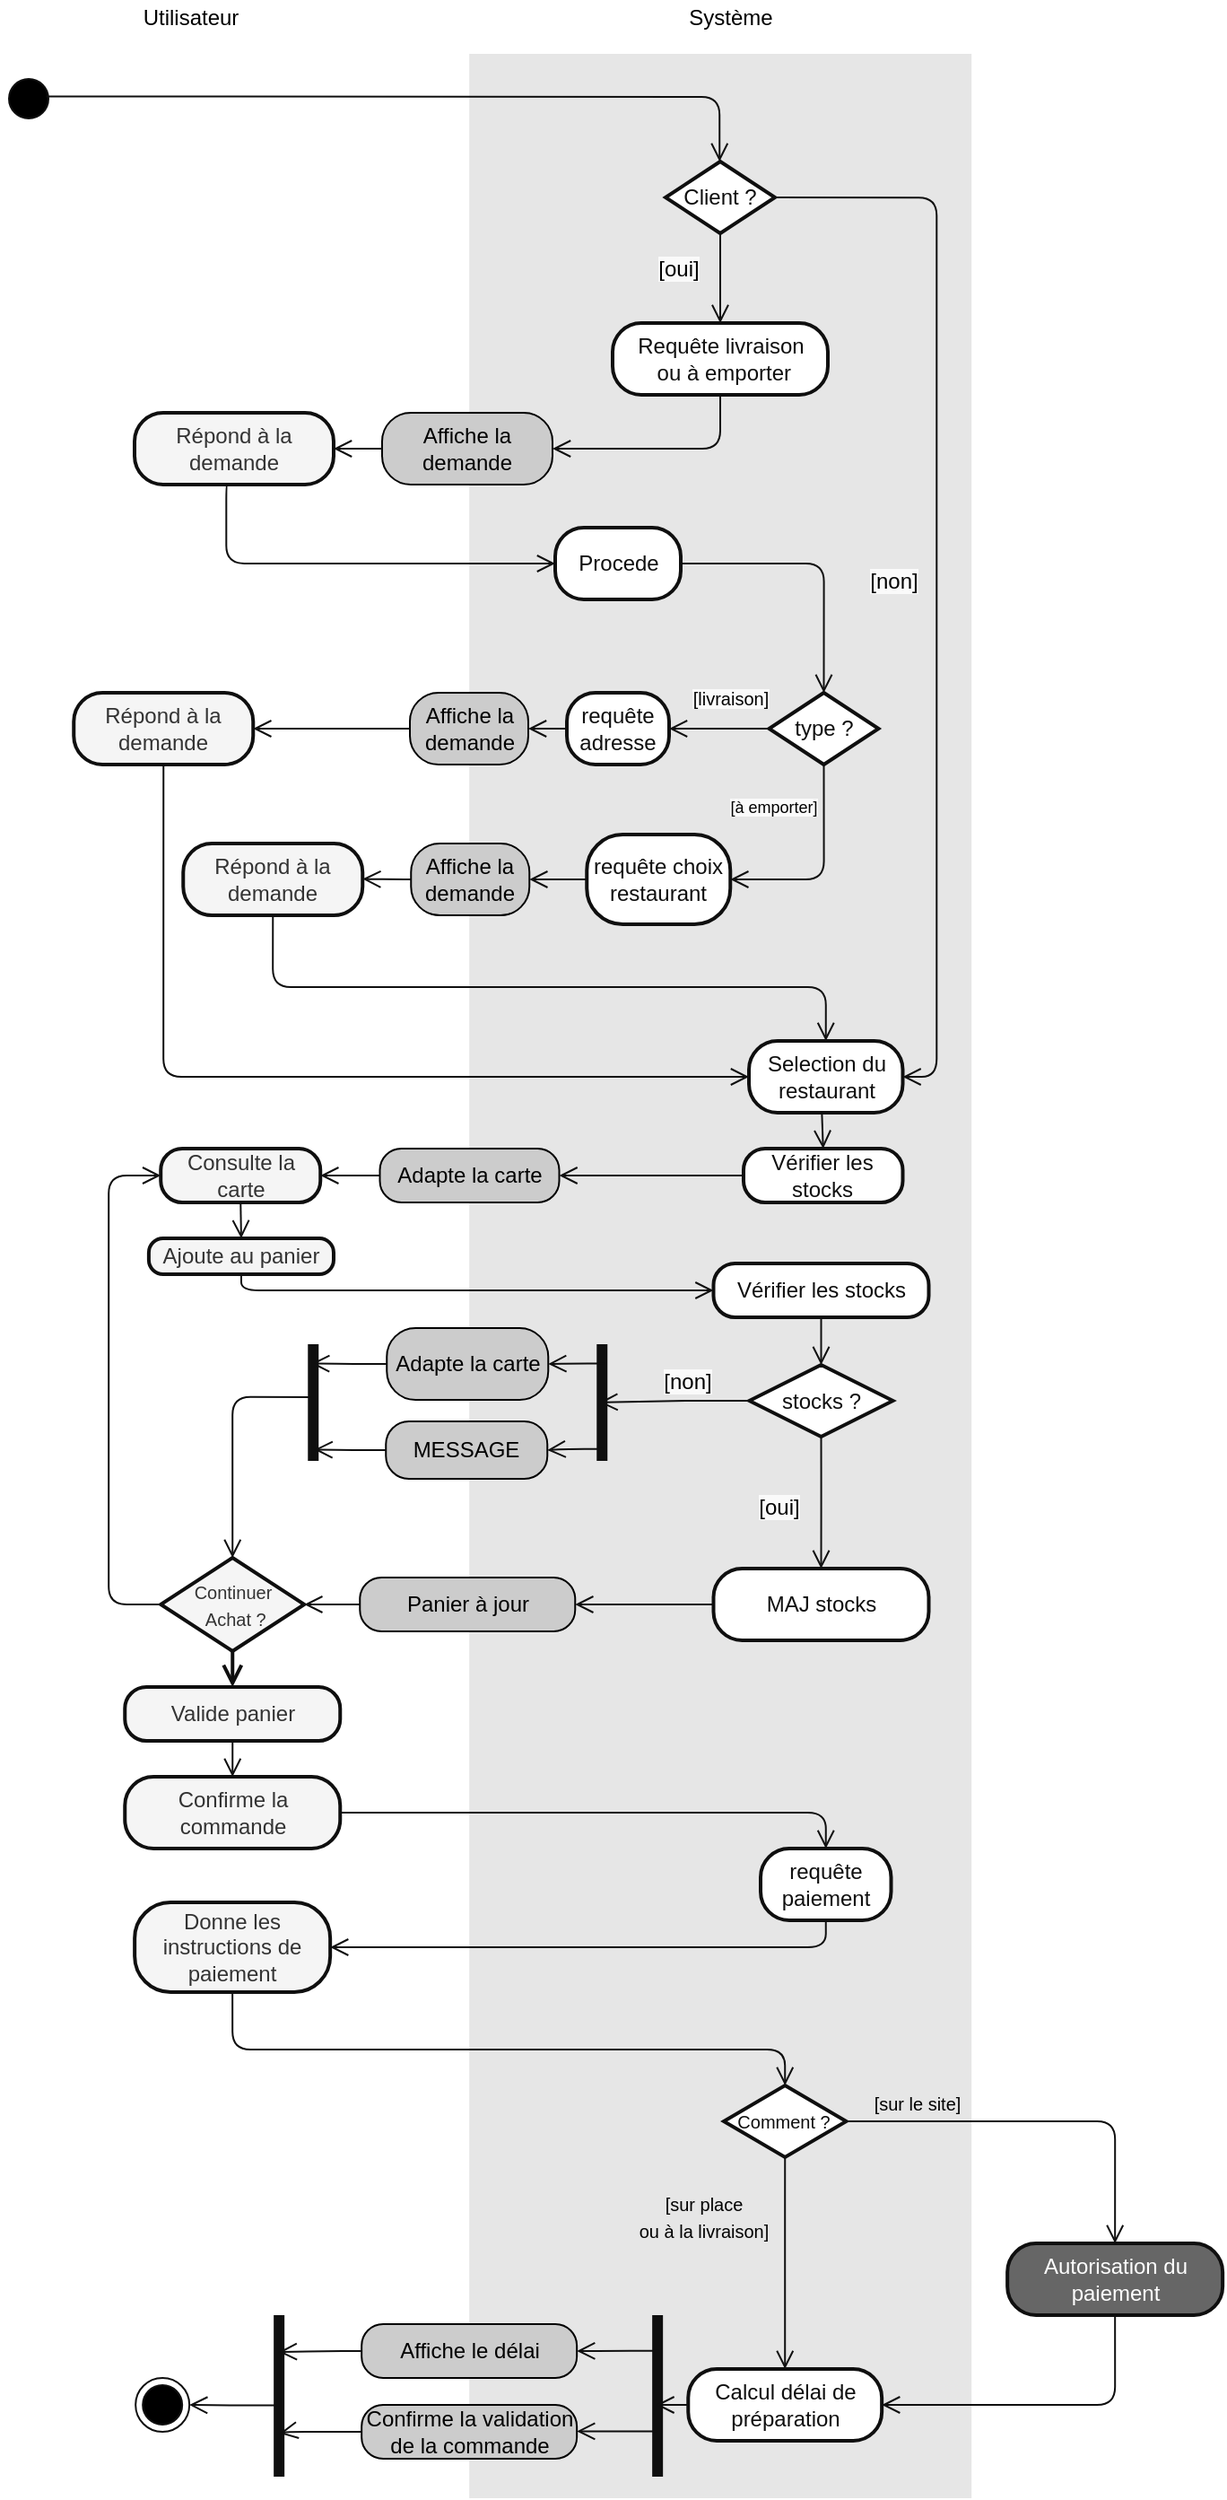 <mxfile version="14.6.1" type="device"><diagram id="sWc8aIjvKpSnIfRlOOV6" name="Page-1"><mxGraphModel dx="484" dy="368" grid="1" gridSize="10" guides="1" tooltips="1" connect="1" arrows="1" fold="1" page="1" pageScale="1" pageWidth="1169" pageHeight="1654" math="0" shadow="0"><root><mxCell id="0"/><mxCell id="1" parent="0"/><mxCell id="3JZyaed5m7iZnYctvWBt-77" value="" style="rounded=0;whiteSpace=wrap;html=1;strokeColor=none;fillColor=#E6E6E6;" vertex="1" parent="1"><mxGeometry x="540.58" y="110" width="280" height="1362" as="geometry"/></mxCell><mxCell id="3JZyaed5m7iZnYctvWBt-78" value="" style="ellipse;html=1;shape=startState;fillColor=#000000;shadow=0;sketch=0;strokeColor=#0F0F0F;" vertex="1" parent="1"><mxGeometry x="280" y="120" width="30" height="30" as="geometry"/></mxCell><mxCell id="3JZyaed5m7iZnYctvWBt-79" value="" style="edgeStyle=orthogonalEdgeStyle;html=1;verticalAlign=bottom;endArrow=open;endSize=8;strokeColor=#0F0F0F;exitX=0.826;exitY=0.457;exitDx=0;exitDy=0;exitPerimeter=0;" edge="1" parent="1" source="3JZyaed5m7iZnYctvWBt-78"><mxGeometry relative="1" as="geometry"><mxPoint x="680.13" y="170" as="targetPoint"/><mxPoint x="418.0" y="316" as="sourcePoint"/><Array as="points"><mxPoint x="315" y="134"/><mxPoint x="680.0" y="134"/></Array></mxGeometry></mxCell><mxCell id="3JZyaed5m7iZnYctvWBt-80" value="Ajoute au panier" style="rounded=1;whiteSpace=wrap;html=1;arcSize=40;fillColor=#f5f5f5;shadow=0;sketch=0;fontColor=#333333;strokeWidth=2;strokeColor=#0F0F0F;" vertex="1" parent="1"><mxGeometry x="361.95" y="770" width="103.05" height="20" as="geometry"/></mxCell><mxCell id="3JZyaed5m7iZnYctvWBt-81" value="Vérifier les stocks" style="rounded=1;whiteSpace=wrap;html=1;arcSize=40;shadow=0;sketch=0;fillColor=#FFFFFF;fontColor=#0F0F0F;strokeColor=#0F0F0F;strokeWidth=2;" vertex="1" parent="1"><mxGeometry x="693.49" y="720" width="88.76" height="30" as="geometry"/></mxCell><mxCell id="3JZyaed5m7iZnYctvWBt-82" value="" style="edgeStyle=orthogonalEdgeStyle;html=1;verticalAlign=bottom;endArrow=open;endSize=8;strokeColor=#0F0F0F;exitX=0;exitY=0.5;exitDx=0;exitDy=0;entryX=1;entryY=0.5;entryDx=0;entryDy=0;" edge="1" parent="1" source="3JZyaed5m7iZnYctvWBt-91" target="3JZyaed5m7iZnYctvWBt-83"><mxGeometry relative="1" as="geometry"><mxPoint x="599.63" y="980" as="targetPoint"/><mxPoint x="828.63" y="1007.29" as="sourcePoint"/><Array as="points"/></mxGeometry></mxCell><mxCell id="3JZyaed5m7iZnYctvWBt-83" value="Panier à jour" style="rounded=1;whiteSpace=wrap;html=1;arcSize=40;shadow=0;sketch=0;fillColor=#CCCCCC;" vertex="1" parent="1"><mxGeometry x="479.63" y="959" width="120" height="30" as="geometry"/></mxCell><mxCell id="3JZyaed5m7iZnYctvWBt-84" value="" style="edgeStyle=orthogonalEdgeStyle;html=1;verticalAlign=bottom;endArrow=open;endSize=8;strokeColor=#0F0F0F;entryX=1;entryY=0.5;entryDx=0;entryDy=0;exitX=0;exitY=0.5;exitDx=0;exitDy=0;" edge="1" parent="1" source="3JZyaed5m7iZnYctvWBt-83" target="3JZyaed5m7iZnYctvWBt-86"><mxGeometry relative="1" as="geometry"><mxPoint x="428.63" y="1058" as="targetPoint"/><mxPoint x="498.63" y="1058" as="sourcePoint"/></mxGeometry></mxCell><mxCell id="3JZyaed5m7iZnYctvWBt-85" value="Consulte la carte" style="rounded=1;whiteSpace=wrap;html=1;arcSize=40;fillColor=#f5f5f5;shadow=0;sketch=0;fontColor=#333333;strokeWidth=2;strokeColor=#0F0F0F;" vertex="1" parent="1"><mxGeometry x="368.62" y="720" width="89" height="30" as="geometry"/></mxCell><mxCell id="3JZyaed5m7iZnYctvWBt-86" value="&lt;font style=&quot;font-size: 10px&quot;&gt;Continuer&lt;br&gt;&amp;nbsp;Achat ?&lt;/font&gt;" style="rhombus;whiteSpace=wrap;html=1;fillColor=#f5f5f5;shadow=0;sketch=0;fontColor=#333333;strokeWidth=2;strokeColor=#0F0F0F;" vertex="1" parent="1"><mxGeometry x="368.63" y="948" width="80" height="52" as="geometry"/></mxCell><mxCell id="3JZyaed5m7iZnYctvWBt-87" value="" style="edgeStyle=orthogonalEdgeStyle;html=1;verticalAlign=bottom;endArrow=open;endSize=8;strokeColor=#0F0F0F;exitX=0.5;exitY=1;exitDx=0;exitDy=0;entryX=0.5;entryY=0;entryDx=0;entryDy=0;" edge="1" parent="1" source="3JZyaed5m7iZnYctvWBt-85" target="3JZyaed5m7iZnYctvWBt-80"><mxGeometry relative="1" as="geometry"><mxPoint x="414.58" y="760" as="targetPoint"/><mxPoint x="408.63" y="870" as="sourcePoint"/><Array as="points"><mxPoint x="413.58" y="750"/><mxPoint x="413.58" y="790"/></Array></mxGeometry></mxCell><mxCell id="3JZyaed5m7iZnYctvWBt-88" value="Adapte la carte" style="rounded=1;whiteSpace=wrap;html=1;arcSize=40;shadow=0;sketch=0;fillColor=#CCCCCC;" vertex="1" parent="1"><mxGeometry x="490.75" y="720" width="100" height="30" as="geometry"/></mxCell><mxCell id="3JZyaed5m7iZnYctvWBt-89" value="" style="edgeStyle=orthogonalEdgeStyle;html=1;verticalAlign=bottom;endArrow=open;endSize=8;strokeColor=#0F0F0F;exitX=0;exitY=0.5;exitDx=0;exitDy=0;entryX=1;entryY=0.5;entryDx=0;entryDy=0;" edge="1" parent="1" source="3JZyaed5m7iZnYctvWBt-81" target="3JZyaed5m7iZnYctvWBt-88"><mxGeometry relative="1" as="geometry"><mxPoint x="678.63" y="859.29" as="targetPoint"/><mxPoint x="838.63" y="859.29" as="sourcePoint"/><Array as="points"><mxPoint x="690.58" y="735"/><mxPoint x="690.58" y="735"/></Array></mxGeometry></mxCell><mxCell id="3JZyaed5m7iZnYctvWBt-90" value="" style="edgeStyle=orthogonalEdgeStyle;html=1;verticalAlign=bottom;endArrow=open;endSize=8;strokeColor=#0F0F0F;exitX=0;exitY=0.5;exitDx=0;exitDy=0;entryX=1;entryY=0.5;entryDx=0;entryDy=0;" edge="1" parent="1" source="3JZyaed5m7iZnYctvWBt-88" target="3JZyaed5m7iZnYctvWBt-85"><mxGeometry relative="1" as="geometry"><mxPoint x="748.63" y="904.65" as="targetPoint"/><mxPoint x="489.63" y="820" as="sourcePoint"/><Array as="points"><mxPoint x="489.58" y="735"/><mxPoint x="489.58" y="735"/></Array></mxGeometry></mxCell><mxCell id="3JZyaed5m7iZnYctvWBt-91" value="MAJ stocks" style="rounded=1;whiteSpace=wrap;html=1;arcSize=40;shadow=0;sketch=0;fillColor=#FFFFFF;fontColor=#0F0F0F;strokeColor=#0F0F0F;strokeWidth=2;" vertex="1" parent="1"><mxGeometry x="676.75" y="954" width="120" height="40" as="geometry"/></mxCell><mxCell id="3JZyaed5m7iZnYctvWBt-92" value="" style="edgeStyle=orthogonalEdgeStyle;html=1;verticalAlign=bottom;endArrow=open;endSize=8;exitX=0;exitY=0.5;exitDx=0;exitDy=0;strokeColor=#0F0F0F;entryX=0;entryY=0.5;entryDx=0;entryDy=0;" edge="1" parent="1" source="3JZyaed5m7iZnYctvWBt-86" target="3JZyaed5m7iZnYctvWBt-85"><mxGeometry relative="1" as="geometry"><mxPoint x="348.63" y="980" as="targetPoint"/><mxPoint x="368.63" y="1169.5" as="sourcePoint"/><Array as="points"><mxPoint x="339.58" y="974"/><mxPoint x="339.58" y="735"/></Array></mxGeometry></mxCell><mxCell id="3JZyaed5m7iZnYctvWBt-93" value="Valide panier" style="rounded=1;whiteSpace=wrap;html=1;arcSize=40;fillColor=#f5f5f5;shadow=0;sketch=0;fontColor=#333333;strokeWidth=2;strokeColor=#0F0F0F;" vertex="1" parent="1"><mxGeometry x="348.63" y="1020" width="120" height="30" as="geometry"/></mxCell><mxCell id="3JZyaed5m7iZnYctvWBt-94" value="" style="edgeStyle=orthogonalEdgeStyle;html=1;verticalAlign=bottom;endArrow=open;endSize=8;exitX=0.5;exitY=1;exitDx=0;exitDy=0;entryX=0.5;entryY=0;entryDx=0;entryDy=0;strokeWidth=2;strokeColor=#0F0F0F;" edge="1" parent="1" source="3JZyaed5m7iZnYctvWBt-86" target="3JZyaed5m7iZnYctvWBt-93"><mxGeometry relative="1" as="geometry"><mxPoint x="408.63" y="1170" as="targetPoint"/><mxPoint x="408.29" y="1190" as="sourcePoint"/><Array as="points"/></mxGeometry></mxCell><mxCell id="3JZyaed5m7iZnYctvWBt-95" value="Vérifier les stocks" style="rounded=1;whiteSpace=wrap;html=1;arcSize=40;shadow=0;sketch=0;fillColor=#FFFFFF;fontColor=#0F0F0F;strokeColor=#0F0F0F;strokeWidth=2;" vertex="1" parent="1"><mxGeometry x="676.75" y="784" width="120" height="30" as="geometry"/></mxCell><mxCell id="3JZyaed5m7iZnYctvWBt-96" value="" style="edgeStyle=orthogonalEdgeStyle;html=1;verticalAlign=bottom;endArrow=open;endSize=8;strokeColor=#0F0F0F;exitX=0.5;exitY=1;exitDx=0;exitDy=0;entryX=0;entryY=0.5;entryDx=0;entryDy=0;" edge="1" parent="1" source="3JZyaed5m7iZnYctvWBt-80" target="3JZyaed5m7iZnYctvWBt-95"><mxGeometry relative="1" as="geometry"><mxPoint x="798.63" y="979" as="targetPoint"/><mxPoint x="408.63" y="930" as="sourcePoint"/><Array as="points"><mxPoint x="413.58" y="799"/></Array></mxGeometry></mxCell><mxCell id="3JZyaed5m7iZnYctvWBt-97" value="stocks ?" style="rhombus;whiteSpace=wrap;html=1;shadow=0;sketch=0;fillColor=#FFFFFF;fontColor=#0F0F0F;strokeColor=#0F0F0F;strokeWidth=2;" vertex="1" parent="1"><mxGeometry x="696.75" y="840.5" width="80" height="40" as="geometry"/></mxCell><mxCell id="3JZyaed5m7iZnYctvWBt-98" value="" style="edgeStyle=orthogonalEdgeStyle;html=1;verticalAlign=bottom;endArrow=open;endSize=8;strokeColor=#0F0F0F;exitX=0.5;exitY=1;exitDx=0;exitDy=0;entryX=0.5;entryY=0;entryDx=0;entryDy=0;" edge="1" parent="1" source="3JZyaed5m7iZnYctvWBt-97" target="3JZyaed5m7iZnYctvWBt-91"><mxGeometry relative="1" as="geometry"><mxPoint x="825.75" y="910.5" as="targetPoint"/><mxPoint x="915.75" y="910.5" as="sourcePoint"/><Array as="points"><mxPoint x="736.75" y="910"/><mxPoint x="736.75" y="947"/></Array></mxGeometry></mxCell><mxCell id="3JZyaed5m7iZnYctvWBt-99" value="" style="edgeStyle=orthogonalEdgeStyle;html=1;verticalAlign=bottom;endArrow=open;endSize=8;strokeColor=#0F0F0F;exitX=0.5;exitY=1;exitDx=0;exitDy=0;entryX=0.5;entryY=0;entryDx=0;entryDy=0;" edge="1" parent="1" source="3JZyaed5m7iZnYctvWBt-95" target="3JZyaed5m7iZnYctvWBt-97"><mxGeometry relative="1" as="geometry"><mxPoint x="858.63" y="1030" as="targetPoint"/><mxPoint x="858.46" y="1000" as="sourcePoint"/><Array as="points"/></mxGeometry></mxCell><mxCell id="3JZyaed5m7iZnYctvWBt-100" value="" style="edgeStyle=orthogonalEdgeStyle;html=1;verticalAlign=bottom;endArrow=open;endSize=8;strokeColor=#0F0F0F;exitX=0.453;exitY=0.407;exitDx=0;exitDy=0;exitPerimeter=0;" edge="1" parent="1" source="3JZyaed5m7iZnYctvWBt-107"><mxGeometry relative="1" as="geometry"><mxPoint x="408.63" y="948" as="targetPoint"/><mxPoint x="488.63" y="872" as="sourcePoint"/><Array as="points"><mxPoint x="408.63" y="858"/></Array></mxGeometry></mxCell><mxCell id="3JZyaed5m7iZnYctvWBt-101" value="Adapte la carte" style="rounded=1;whiteSpace=wrap;html=1;arcSize=40;shadow=0;sketch=0;fillColor=#CCCCCC;" vertex="1" parent="1"><mxGeometry x="494.63" y="820" width="90" height="40" as="geometry"/></mxCell><mxCell id="3JZyaed5m7iZnYctvWBt-102" value="" style="edgeStyle=orthogonalEdgeStyle;html=1;verticalAlign=bottom;endArrow=open;endSize=8;strokeColor=#0F0F0F;exitX=0;exitY=0.5;exitDx=0;exitDy=0;entryX=0.499;entryY=0.643;entryDx=0;entryDy=0;entryPerimeter=0;" edge="1" parent="1" source="3JZyaed5m7iZnYctvWBt-97" target="3JZyaed5m7iZnYctvWBt-103"><mxGeometry relative="1" as="geometry"><mxPoint x="778.63" y="941" as="targetPoint"/><mxPoint x="818.63" y="941.5" as="sourcePoint"/><Array as="points"/></mxGeometry></mxCell><mxCell id="3JZyaed5m7iZnYctvWBt-103" value="" style="shape=line;html=1;strokeWidth=6;shadow=0;sketch=0;direction=south;strokeColor=#0F0F0F;" vertex="1" parent="1"><mxGeometry x="609.63" y="829" width="10" height="65" as="geometry"/></mxCell><mxCell id="3JZyaed5m7iZnYctvWBt-104" value="" style="edgeStyle=orthogonalEdgeStyle;html=1;verticalAlign=bottom;endArrow=open;endSize=8;strokeColor=#0F0F0F;entryX=1;entryY=0.5;entryDx=0;entryDy=0;exitX=0.898;exitY=0.42;exitDx=0;exitDy=0;exitPerimeter=0;" edge="1" parent="1" source="3JZyaed5m7iZnYctvWBt-103" target="3JZyaed5m7iZnYctvWBt-105"><mxGeometry relative="1" as="geometry"><mxPoint x="728.63" y="967.76" as="targetPoint"/><mxPoint x="599.63" y="968" as="sourcePoint"/><Array as="points"><mxPoint x="594.63" y="887"/></Array></mxGeometry></mxCell><mxCell id="3JZyaed5m7iZnYctvWBt-105" value="MESSAGE" style="rounded=1;whiteSpace=wrap;html=1;arcSize=40;shadow=0;sketch=0;fillColor=#CCCCCC;" vertex="1" parent="1"><mxGeometry x="494.13" y="872" width="90" height="32" as="geometry"/></mxCell><mxCell id="3JZyaed5m7iZnYctvWBt-106" value="" style="edgeStyle=orthogonalEdgeStyle;html=1;verticalAlign=bottom;endArrow=open;endSize=8;strokeColor=#0F0F0F;exitX=0;exitY=0.5;exitDx=0;exitDy=0;entryX=0.165;entryY=0.607;entryDx=0;entryDy=0;entryPerimeter=0;" edge="1" parent="1" source="3JZyaed5m7iZnYctvWBt-101" target="3JZyaed5m7iZnYctvWBt-107"><mxGeometry relative="1" as="geometry"><mxPoint x="448.63" y="919.8" as="targetPoint"/><mxPoint x="489.63" y="919.8" as="sourcePoint"/><Array as="points"/></mxGeometry></mxCell><mxCell id="3JZyaed5m7iZnYctvWBt-107" value="" style="shape=line;html=1;strokeWidth=6;shadow=0;sketch=0;direction=south;strokeColor=#0F0F0F;" vertex="1" parent="1"><mxGeometry x="448.63" y="829" width="10" height="65" as="geometry"/></mxCell><mxCell id="3JZyaed5m7iZnYctvWBt-108" value="" style="edgeStyle=orthogonalEdgeStyle;html=1;verticalAlign=bottom;endArrow=open;endSize=8;strokeColor=#0F0F0F;exitX=0;exitY=0.5;exitDx=0;exitDy=0;entryX=0.903;entryY=0.436;entryDx=0;entryDy=0;entryPerimeter=0;" edge="1" parent="1" source="3JZyaed5m7iZnYctvWBt-105" target="3JZyaed5m7iZnYctvWBt-107"><mxGeometry relative="1" as="geometry"><mxPoint x="449.63" y="968" as="targetPoint"/><mxPoint x="489.63" y="968" as="sourcePoint"/><Array as="points"/></mxGeometry></mxCell><mxCell id="3JZyaed5m7iZnYctvWBt-109" value="" style="edgeStyle=orthogonalEdgeStyle;html=1;verticalAlign=bottom;endArrow=open;endSize=8;strokeColor=#0F0F0F;entryX=1;entryY=0.5;entryDx=0;entryDy=0;exitX=0.166;exitY=0.38;exitDx=0;exitDy=0;exitPerimeter=0;" edge="1" parent="1" source="3JZyaed5m7iZnYctvWBt-103" target="3JZyaed5m7iZnYctvWBt-101"><mxGeometry relative="1" as="geometry"><mxPoint x="609.63" y="919.76" as="targetPoint"/><mxPoint x="599.63" y="920" as="sourcePoint"/><Array as="points"/></mxGeometry></mxCell><mxCell id="3JZyaed5m7iZnYctvWBt-110" value="" style="edgeStyle=orthogonalEdgeStyle;html=1;verticalAlign=bottom;endArrow=open;endSize=8;exitX=0.5;exitY=1;exitDx=0;exitDy=0;strokeColor=#0F0F0F;entryX=0.5;entryY=0;entryDx=0;entryDy=0;" edge="1" parent="1" source="3JZyaed5m7iZnYctvWBt-93" target="3JZyaed5m7iZnYctvWBt-111"><mxGeometry relative="1" as="geometry"><mxPoint x="408.63" y="1380" as="targetPoint"/><mxPoint x="408.63" y="1300" as="sourcePoint"/></mxGeometry></mxCell><mxCell id="3JZyaed5m7iZnYctvWBt-111" value="Confirme la commande" style="rounded=1;whiteSpace=wrap;html=1;arcSize=40;fillColor=#f5f5f5;shadow=0;sketch=0;fontColor=#333333;strokeWidth=2;strokeColor=#0F0F0F;" vertex="1" parent="1"><mxGeometry x="348.63" y="1070" width="120" height="40" as="geometry"/></mxCell><mxCell id="3JZyaed5m7iZnYctvWBt-112" value="Requête livraison&lt;br&gt;&amp;nbsp;ou à emporter" style="rounded=1;whiteSpace=wrap;html=1;arcSize=40;shadow=0;sketch=0;fillColor=#FFFFFF;fontColor=#0F0F0F;strokeColor=#0F0F0F;strokeWidth=2;" vertex="1" parent="1"><mxGeometry x="620.5" y="260" width="120" height="40" as="geometry"/></mxCell><mxCell id="3JZyaed5m7iZnYctvWBt-113" value="" style="edgeStyle=orthogonalEdgeStyle;html=1;verticalAlign=bottom;endArrow=open;endSize=8;strokeColor=#0F0F0F;entryX=1;entryY=0.5;entryDx=0;entryDy=0;exitX=0.5;exitY=1;exitDx=0;exitDy=0;" edge="1" parent="1" source="3JZyaed5m7iZnYctvWBt-112" target="3JZyaed5m7iZnYctvWBt-114"><mxGeometry relative="1" as="geometry"><mxPoint x="624.5" y="586" as="targetPoint"/><mxPoint x="874.5" y="536" as="sourcePoint"/><Array as="points"><mxPoint x="680.13" y="330"/></Array></mxGeometry></mxCell><mxCell id="3JZyaed5m7iZnYctvWBt-114" value="Affiche la demande" style="rounded=1;whiteSpace=wrap;html=1;arcSize=40;shadow=0;sketch=0;fillColor=#CCCCCC;" vertex="1" parent="1"><mxGeometry x="492.0" y="310" width="95" height="40" as="geometry"/></mxCell><mxCell id="3JZyaed5m7iZnYctvWBt-115" value="Répond à la demande" style="rounded=1;whiteSpace=wrap;html=1;arcSize=40;fillColor=#f5f5f5;shadow=0;sketch=0;fontColor=#333333;strokeWidth=2;strokeColor=#0F0F0F;" vertex="1" parent="1"><mxGeometry x="354.0" y="310" width="111" height="40" as="geometry"/></mxCell><mxCell id="3JZyaed5m7iZnYctvWBt-116" value="" style="edgeStyle=orthogonalEdgeStyle;html=1;verticalAlign=bottom;endArrow=open;endSize=8;exitX=0;exitY=0.5;exitDx=0;exitDy=0;strokeColor=#0F0F0F;entryX=1;entryY=0.5;entryDx=0;entryDy=0;" edge="1" parent="1" source="3JZyaed5m7iZnYctvWBt-114" target="3JZyaed5m7iZnYctvWBt-115"><mxGeometry relative="1" as="geometry"><mxPoint x="1213" y="1166" as="targetPoint"/><mxPoint x="1163" y="996" as="sourcePoint"/></mxGeometry></mxCell><mxCell id="3JZyaed5m7iZnYctvWBt-117" value="Procede" style="rounded=1;whiteSpace=wrap;html=1;arcSize=40;shadow=0;sketch=0;fillColor=#FFFFFF;fontColor=#0F0F0F;strokeColor=#0F0F0F;strokeWidth=2;" vertex="1" parent="1"><mxGeometry x="588.5" y="374" width="70" height="40" as="geometry"/></mxCell><mxCell id="3JZyaed5m7iZnYctvWBt-118" value="type ?" style="rhombus;whiteSpace=wrap;html=1;shadow=0;sketch=0;fillColor=#FFFFFF;fontColor=#0F0F0F;strokeColor=#0F0F0F;strokeWidth=2;" vertex="1" parent="1"><mxGeometry x="707.75" y="466" width="61" height="40" as="geometry"/></mxCell><mxCell id="3JZyaed5m7iZnYctvWBt-119" value="" style="edgeStyle=orthogonalEdgeStyle;html=1;verticalAlign=bottom;endArrow=open;endSize=8;strokeColor=#0F0F0F;entryX=0;entryY=0.5;entryDx=0;entryDy=0;" edge="1" parent="1" target="3JZyaed5m7iZnYctvWBt-117"><mxGeometry relative="1" as="geometry"><mxPoint x="809.5" y="706" as="targetPoint"/><Array as="points"><mxPoint x="406.13" y="350"/><mxPoint x="405.13" y="350"/><mxPoint x="405.13" y="394"/></Array><mxPoint x="405.13" y="350" as="sourcePoint"/></mxGeometry></mxCell><mxCell id="3JZyaed5m7iZnYctvWBt-120" value="" style="edgeStyle=orthogonalEdgeStyle;html=1;verticalAlign=bottom;endArrow=open;endSize=8;strokeColor=#0F0F0F;exitX=0;exitY=0.5;exitDx=0;exitDy=0;entryX=1;entryY=0.5;entryDx=0;entryDy=0;" edge="1" parent="1" source="3JZyaed5m7iZnYctvWBt-118" target="3JZyaed5m7iZnYctvWBt-126"><mxGeometry relative="1" as="geometry"><mxPoint x="579.5" y="926" as="targetPoint"/><Array as="points"/><mxPoint x="1029.5" y="926" as="sourcePoint"/></mxGeometry></mxCell><mxCell id="3JZyaed5m7iZnYctvWBt-121" value="Affiche la demande" style="rounded=1;whiteSpace=wrap;html=1;arcSize=40;shadow=0;sketch=0;fillColor=#CCCCCC;" vertex="1" parent="1"><mxGeometry x="507.5" y="466" width="66" height="40" as="geometry"/></mxCell><mxCell id="3JZyaed5m7iZnYctvWBt-122" value="" style="edgeStyle=orthogonalEdgeStyle;html=1;verticalAlign=bottom;endArrow=open;endSize=8;exitX=0;exitY=0.5;exitDx=0;exitDy=0;strokeColor=#0F0F0F;entryX=1;entryY=0.5;entryDx=0;entryDy=0;" edge="1" parent="1" source="3JZyaed5m7iZnYctvWBt-121" target="3JZyaed5m7iZnYctvWBt-123"><mxGeometry relative="1" as="geometry"><mxPoint x="464.5" y="871.58" as="targetPoint"/><mxPoint x="539.5" y="871.58" as="sourcePoint"/></mxGeometry></mxCell><mxCell id="3JZyaed5m7iZnYctvWBt-123" value="Répond à la demande" style="rounded=1;whiteSpace=wrap;html=1;arcSize=40;fillColor=#f5f5f5;shadow=0;sketch=0;fontColor=#333333;strokeWidth=2;strokeColor=#0F0F0F;" vertex="1" parent="1"><mxGeometry x="320.13" y="466" width="100" height="40" as="geometry"/></mxCell><mxCell id="3JZyaed5m7iZnYctvWBt-124" value="Donne les instructions de paiement" style="rounded=1;whiteSpace=wrap;html=1;arcSize=40;fillColor=#f5f5f5;shadow=0;sketch=0;fontColor=#333333;strokeWidth=2;strokeColor=#0F0F0F;" vertex="1" parent="1"><mxGeometry x="354.08" y="1140" width="109" height="50" as="geometry"/></mxCell><mxCell id="3JZyaed5m7iZnYctvWBt-125" value="" style="edgeStyle=orthogonalEdgeStyle;html=1;verticalAlign=bottom;endArrow=open;endSize=8;exitX=1;exitY=0.5;exitDx=0;exitDy=0;strokeColor=#0F0F0F;entryX=0.5;entryY=0;entryDx=0;entryDy=0;" edge="1" parent="1" source="3JZyaed5m7iZnYctvWBt-117" target="3JZyaed5m7iZnYctvWBt-118"><mxGeometry relative="1" as="geometry"><mxPoint x="738.25" y="446" as="targetPoint"/><mxPoint x="869.5" y="666" as="sourcePoint"/><Array as="points"/></mxGeometry></mxCell><mxCell id="3JZyaed5m7iZnYctvWBt-126" value="requête adresse" style="rounded=1;whiteSpace=wrap;html=1;arcSize=40;shadow=0;sketch=0;fillColor=#FFFFFF;fontColor=#0F0F0F;strokeColor=#0F0F0F;strokeWidth=2;" vertex="1" parent="1"><mxGeometry x="595.0" y="466" width="57" height="40" as="geometry"/></mxCell><mxCell id="3JZyaed5m7iZnYctvWBt-127" value="requête paiement" style="rounded=1;whiteSpace=wrap;html=1;arcSize=40;shadow=0;sketch=0;fillColor=#FFFFFF;fontColor=#0F0F0F;strokeColor=#0F0F0F;strokeWidth=2;" vertex="1" parent="1"><mxGeometry x="703.0" y="1110" width="72.75" height="40" as="geometry"/></mxCell><mxCell id="3JZyaed5m7iZnYctvWBt-128" value="" style="edgeStyle=orthogonalEdgeStyle;html=1;verticalAlign=bottom;endArrow=open;endSize=8;strokeColor=#0F0F0F;exitX=0.5;exitY=1;exitDx=0;exitDy=0;entryX=1;entryY=0.5;entryDx=0;entryDy=0;" edge="1" parent="1" source="3JZyaed5m7iZnYctvWBt-118" target="3JZyaed5m7iZnYctvWBt-159"><mxGeometry relative="1" as="geometry"><mxPoint x="738" y="536" as="targetPoint"/><Array as="points"/><mxPoint x="731.5" y="583" as="sourcePoint"/></mxGeometry></mxCell><mxCell id="3JZyaed5m7iZnYctvWBt-129" value="" style="edgeStyle=orthogonalEdgeStyle;html=1;verticalAlign=bottom;endArrow=open;endSize=8;strokeColor=#0F0F0F;entryX=1;entryY=0.5;entryDx=0;entryDy=0;exitX=0;exitY=0.5;exitDx=0;exitDy=0;" edge="1" parent="1" source="3JZyaed5m7iZnYctvWBt-126" target="3JZyaed5m7iZnYctvWBt-121"><mxGeometry relative="1" as="geometry"><mxPoint x="669.5" y="832" as="targetPoint"/><mxPoint x="669.5" y="846" as="sourcePoint"/><Array as="points"/></mxGeometry></mxCell><mxCell id="3JZyaed5m7iZnYctvWBt-130" value="" style="edgeStyle=orthogonalEdgeStyle;html=1;verticalAlign=bottom;endArrow=open;endSize=8;exitX=0.5;exitY=1;exitDx=0;exitDy=0;strokeColor=#0F0F0F;entryX=1;entryY=0.5;entryDx=0;entryDy=0;" edge="1" parent="1" source="3JZyaed5m7iZnYctvWBt-127" target="3JZyaed5m7iZnYctvWBt-124"><mxGeometry relative="1" as="geometry"><mxPoint x="989.16" y="1675.0" as="targetPoint"/><mxPoint x="989.16" y="1615" as="sourcePoint"/><Array as="points"><mxPoint x="739.58" y="1165"/></Array></mxGeometry></mxCell><mxCell id="3JZyaed5m7iZnYctvWBt-131" value="&lt;span style=&quot;background-color: rgb(250 , 250 , 250)&quot;&gt;[livraison]&lt;/span&gt;" style="text;html=1;align=center;verticalAlign=middle;resizable=0;points=[];autosize=1;fontSize=10;" vertex="1" parent="1"><mxGeometry x="655.5" y="459" width="60" height="20" as="geometry"/></mxCell><mxCell id="3JZyaed5m7iZnYctvWBt-132" value="" style="edgeStyle=orthogonalEdgeStyle;html=1;verticalAlign=bottom;endArrow=open;endSize=8;strokeColor=#0F0F0F;exitX=0.5;exitY=1;exitDx=0;exitDy=0;entryX=0;entryY=0.5;entryDx=0;entryDy=0;" edge="1" parent="1" source="3JZyaed5m7iZnYctvWBt-123" target="3JZyaed5m7iZnYctvWBt-154"><mxGeometry relative="1" as="geometry"><mxPoint x="700.5" y="581" as="targetPoint"/><Array as="points"><mxPoint x="370.13" y="680"/></Array><mxPoint x="406.5" y="586" as="sourcePoint"/></mxGeometry></mxCell><mxCell id="3JZyaed5m7iZnYctvWBt-133" value="" style="edgeStyle=orthogonalEdgeStyle;html=1;verticalAlign=bottom;endArrow=open;endSize=8;exitX=0.5;exitY=1;exitDx=0;exitDy=0;strokeColor=#0F0F0F;entryX=0.5;entryY=0;entryDx=0;entryDy=0;" edge="1" parent="1" source="3JZyaed5m7iZnYctvWBt-124" target="3JZyaed5m7iZnYctvWBt-135"><mxGeometry relative="1" as="geometry"><mxPoint x="565.58" y="1222" as="targetPoint"/><Array as="points"><mxPoint x="408.58" y="1222"/><mxPoint x="716.58" y="1222"/></Array><mxPoint x="420.58" y="1211" as="sourcePoint"/></mxGeometry></mxCell><mxCell id="3JZyaed5m7iZnYctvWBt-134" value="&lt;span style=&quot;background-color: rgb(250 , 250 , 250)&quot;&gt;[à emporter]&lt;/span&gt;" style="text;html=1;align=center;verticalAlign=middle;resizable=0;points=[];autosize=1;fontSize=9;" vertex="1" parent="1"><mxGeometry x="679.63" y="520" width="60" height="20" as="geometry"/></mxCell><mxCell id="3JZyaed5m7iZnYctvWBt-135" value="&lt;font style=&quot;font-size: 10px&quot;&gt;Comment ?&lt;/font&gt;" style="rhombus;whiteSpace=wrap;html=1;shadow=0;sketch=0;fillColor=#FFFFFF;fontColor=#0F0F0F;strokeColor=#0F0F0F;strokeWidth=2;" vertex="1" parent="1"><mxGeometry x="682.49" y="1242" width="68.25" height="40" as="geometry"/></mxCell><mxCell id="3JZyaed5m7iZnYctvWBt-136" value="Autorisation du paiement" style="rounded=1;whiteSpace=wrap;html=1;arcSize=40;shadow=0;sketch=0;fontColor=#ffffff;strokeColor=#0F0F0F;strokeWidth=2;fillColor=#666666;" vertex="1" parent="1"><mxGeometry x="840.58" y="1330" width="120" height="40" as="geometry"/></mxCell><mxCell id="3JZyaed5m7iZnYctvWBt-137" value="" style="edgeStyle=orthogonalEdgeStyle;html=1;verticalAlign=bottom;endArrow=open;endSize=8;strokeColor=#0F0F0F;exitX=1;exitY=0.5;exitDx=0;exitDy=0;entryX=0.5;entryY=0;entryDx=0;entryDy=0;" edge="1" parent="1" source="3JZyaed5m7iZnYctvWBt-135" target="3JZyaed5m7iZnYctvWBt-136"><mxGeometry relative="1" as="geometry"><mxPoint x="979.55" y="1534" as="targetPoint"/><Array as="points"><mxPoint x="900.58" y="1262"/></Array><mxPoint x="1019.55" y="1424" as="sourcePoint"/></mxGeometry></mxCell><mxCell id="3JZyaed5m7iZnYctvWBt-138" value="&lt;font style=&quot;font-size: 10px&quot;&gt;[sur le site]&lt;/font&gt;" style="text;html=1;align=center;verticalAlign=middle;resizable=0;points=[];autosize=1;" vertex="1" parent="1"><mxGeometry x="759.58" y="1242" width="60" height="20" as="geometry"/></mxCell><mxCell id="3JZyaed5m7iZnYctvWBt-139" value="" style="edgeStyle=orthogonalEdgeStyle;html=1;verticalAlign=bottom;endArrow=open;endSize=8;strokeColor=#0F0F0F;exitX=0.5;exitY=1;exitDx=0;exitDy=0;entryX=0.5;entryY=0;entryDx=0;entryDy=0;" edge="1" parent="1" source="3JZyaed5m7iZnYctvWBt-135" target="3JZyaed5m7iZnYctvWBt-142"><mxGeometry relative="1" as="geometry"><mxPoint x="734.515" y="1332" as="targetPoint"/><Array as="points"><mxPoint x="716.58" y="1300"/><mxPoint x="716.58" y="1300"/></Array><mxPoint x="682.08" y="1494" as="sourcePoint"/></mxGeometry></mxCell><mxCell id="3JZyaed5m7iZnYctvWBt-140" value="&lt;font style=&quot;font-size: 10px&quot;&gt;[sur place&lt;br&gt;ou à la livraison]&lt;/font&gt;" style="text;html=1;align=center;verticalAlign=middle;resizable=0;points=[];autosize=1;" vertex="1" parent="1"><mxGeometry x="625.58" y="1300" width="90" height="30" as="geometry"/></mxCell><mxCell id="3JZyaed5m7iZnYctvWBt-141" value="" style="edgeStyle=orthogonalEdgeStyle;html=1;verticalAlign=bottom;endArrow=open;endSize=8;strokeColor=#0F0F0F;exitX=0.5;exitY=1;exitDx=0;exitDy=0;entryX=1;entryY=0.5;entryDx=0;entryDy=0;" edge="1" parent="1" source="3JZyaed5m7iZnYctvWBt-136" target="3JZyaed5m7iZnYctvWBt-142"><mxGeometry relative="1" as="geometry"><mxPoint x="766.58" y="1352" as="targetPoint"/><Array as="points"><mxPoint x="900.58" y="1420"/></Array><mxPoint x="1054.16" y="1574" as="sourcePoint"/></mxGeometry></mxCell><mxCell id="3JZyaed5m7iZnYctvWBt-142" value="Calcul délai de préparation" style="rounded=1;whiteSpace=wrap;html=1;arcSize=40;shadow=0;sketch=0;fillColor=#FFFFFF;fontColor=#0F0F0F;strokeColor=#0F0F0F;strokeWidth=2;" vertex="1" parent="1"><mxGeometry x="662.64" y="1400" width="107.94" height="40" as="geometry"/></mxCell><mxCell id="3JZyaed5m7iZnYctvWBt-143" value="Confirme la validation de la commande" style="rounded=1;whiteSpace=wrap;html=1;arcSize=40;shadow=0;sketch=0;fillColor=#CCCCCC;" vertex="1" parent="1"><mxGeometry x="480.58" y="1420" width="120" height="30" as="geometry"/></mxCell><mxCell id="3JZyaed5m7iZnYctvWBt-144" value="" style="edgeStyle=orthogonalEdgeStyle;html=1;verticalAlign=bottom;endArrow=open;endSize=8;strokeColor=#0F0F0F;entryX=1;entryY=0.5;entryDx=0;entryDy=0;exitX=0.559;exitY=0.586;exitDx=0;exitDy=0;exitPerimeter=0;" edge="1" parent="1" source="3JZyaed5m7iZnYctvWBt-151" target="3JZyaed5m7iZnYctvWBt-145"><mxGeometry relative="1" as="geometry"><mxPoint x="335.58" y="1420" as="targetPoint"/><Array as="points"/><mxPoint x="395.58" y="1420" as="sourcePoint"/></mxGeometry></mxCell><mxCell id="3JZyaed5m7iZnYctvWBt-145" value="" style="ellipse;html=1;shape=endState;fillColor=#000000;shadow=0;sketch=0;strokeColor=#0F0F0F;" vertex="1" parent="1"><mxGeometry x="354.58" y="1405" width="30" height="30" as="geometry"/></mxCell><mxCell id="3JZyaed5m7iZnYctvWBt-146" value="" style="shape=line;html=1;strokeWidth=6;strokeColor=#0F0F0F;direction=south;" vertex="1" parent="1"><mxGeometry x="640.58" y="1370" width="10" height="90" as="geometry"/></mxCell><mxCell id="3JZyaed5m7iZnYctvWBt-147" value="" style="edgeStyle=orthogonalEdgeStyle;html=1;verticalAlign=bottom;endArrow=open;endSize=8;strokeColor=#0F0F0F;exitX=0.719;exitY=0.519;exitDx=0;exitDy=0;exitPerimeter=0;" edge="1" parent="1" source="3JZyaed5m7iZnYctvWBt-146" target="3JZyaed5m7iZnYctvWBt-143"><mxGeometry relative="1" as="geometry"><mxPoint x="595.58" y="1437" as="targetPoint"/><mxPoint x="640.58" y="1440" as="sourcePoint"/><Array as="points"><mxPoint x="630.58" y="1435"/><mxPoint x="630.58" y="1435"/></Array></mxGeometry></mxCell><mxCell id="3JZyaed5m7iZnYctvWBt-148" value="Affiche le délai" style="rounded=1;whiteSpace=wrap;html=1;arcSize=40;shadow=0;sketch=0;fillColor=#CCCCCC;" vertex="1" parent="1"><mxGeometry x="480.58" y="1375" width="120" height="30" as="geometry"/></mxCell><mxCell id="3JZyaed5m7iZnYctvWBt-149" value="" style="edgeStyle=orthogonalEdgeStyle;html=1;verticalAlign=bottom;endArrow=open;endSize=8;strokeColor=#0F0F0F;exitX=0.221;exitY=0.449;exitDx=0;exitDy=0;exitPerimeter=0;" edge="1" parent="1" source="3JZyaed5m7iZnYctvWBt-146" target="3JZyaed5m7iZnYctvWBt-148"><mxGeometry relative="1" as="geometry"><mxPoint x="595.58" y="1387" as="targetPoint"/><mxPoint x="640.58" y="1390" as="sourcePoint"/><Array as="points"/></mxGeometry></mxCell><mxCell id="3JZyaed5m7iZnYctvWBt-150" value="" style="edgeStyle=orthogonalEdgeStyle;html=1;verticalAlign=bottom;endArrow=open;endSize=8;strokeColor=#0F0F0F;exitX=0;exitY=0.5;exitDx=0;exitDy=0;entryX=0.562;entryY=0.584;entryDx=0;entryDy=0;entryPerimeter=0;" edge="1" parent="1" source="3JZyaed5m7iZnYctvWBt-142" target="3JZyaed5m7iZnYctvWBt-146"><mxGeometry relative="1" as="geometry"><mxPoint x="650.58" y="1418" as="targetPoint"/><Array as="points"/><mxPoint x="705.58" y="1419.58" as="sourcePoint"/></mxGeometry></mxCell><mxCell id="3JZyaed5m7iZnYctvWBt-151" value="" style="shape=line;html=1;strokeWidth=6;strokeColor=#0F0F0F;direction=south;" vertex="1" parent="1"><mxGeometry x="429.58" y="1370" width="10" height="90" as="geometry"/></mxCell><mxCell id="3JZyaed5m7iZnYctvWBt-152" value="" style="edgeStyle=orthogonalEdgeStyle;html=1;verticalAlign=bottom;endArrow=open;endSize=8;strokeColor=#0F0F0F;entryX=0.228;entryY=0.519;entryDx=0;entryDy=0;entryPerimeter=0;exitX=0;exitY=0.5;exitDx=0;exitDy=0;" edge="1" parent="1" source="3JZyaed5m7iZnYctvWBt-148" target="3JZyaed5m7iZnYctvWBt-151"><mxGeometry relative="1" as="geometry"><mxPoint x="430.58" y="1389" as="targetPoint"/><mxPoint x="465.58" y="1389.88" as="sourcePoint"/><Array as="points"/></mxGeometry></mxCell><mxCell id="3JZyaed5m7iZnYctvWBt-153" value="" style="edgeStyle=orthogonalEdgeStyle;html=1;verticalAlign=bottom;endArrow=open;endSize=8;strokeColor=#0F0F0F;entryX=0.732;entryY=0.472;entryDx=0;entryDy=0;entryPerimeter=0;exitX=0;exitY=0.5;exitDx=0;exitDy=0;" edge="1" parent="1" source="3JZyaed5m7iZnYctvWBt-143" target="3JZyaed5m7iZnYctvWBt-151"><mxGeometry relative="1" as="geometry"><mxPoint x="403.98" y="1435.64" as="targetPoint"/><mxPoint x="464.17" y="1435.0" as="sourcePoint"/><Array as="points"><mxPoint x="439.58" y="1435"/></Array></mxGeometry></mxCell><mxCell id="3JZyaed5m7iZnYctvWBt-154" value="Selection du restaurant" style="rounded=1;whiteSpace=wrap;html=1;arcSize=40;shadow=0;sketch=0;fillColor=#FFFFFF;fontColor=#0F0F0F;strokeColor=#0F0F0F;strokeWidth=2;" vertex="1" parent="1"><mxGeometry x="696.5" y="660" width="85.75" height="40" as="geometry"/></mxCell><mxCell id="3JZyaed5m7iZnYctvWBt-155" value="Client ?" style="rhombus;whiteSpace=wrap;html=1;shadow=0;sketch=0;fillColor=#FFFFFF;fontColor=#0F0F0F;strokeColor=#0F0F0F;strokeWidth=2;" vertex="1" parent="1"><mxGeometry x="650.0" y="170" width="61" height="40" as="geometry"/></mxCell><mxCell id="3JZyaed5m7iZnYctvWBt-156" value="" style="edgeStyle=orthogonalEdgeStyle;html=1;verticalAlign=bottom;endArrow=open;endSize=8;strokeColor=#0F0F0F;entryX=0.5;entryY=0;entryDx=0;entryDy=0;exitX=0.5;exitY=1;exitDx=0;exitDy=0;" edge="1" parent="1" source="3JZyaed5m7iZnYctvWBt-155" target="3JZyaed5m7iZnYctvWBt-112"><mxGeometry relative="1" as="geometry"><mxPoint x="514.0" y="286" as="targetPoint"/><mxPoint x="607.0" y="246" as="sourcePoint"/><Array as="points"><mxPoint x="681.0" y="254"/><mxPoint x="681.0" y="254"/></Array></mxGeometry></mxCell><mxCell id="3JZyaed5m7iZnYctvWBt-157" value="" style="edgeStyle=orthogonalEdgeStyle;html=1;verticalAlign=bottom;endArrow=open;endSize=8;strokeColor=#0F0F0F;entryX=0.5;entryY=0;entryDx=0;entryDy=0;" edge="1" parent="1" target="3JZyaed5m7iZnYctvWBt-81"><mxGeometry relative="1" as="geometry"><mxPoint x="748" y="546" as="targetPoint"/><Array as="points"><mxPoint x="737.13" y="699"/><mxPoint x="737.13" y="740"/></Array><mxPoint x="737.13" y="699" as="sourcePoint"/></mxGeometry></mxCell><mxCell id="3JZyaed5m7iZnYctvWBt-158" value="Affiche la demande" style="rounded=1;whiteSpace=wrap;html=1;arcSize=40;shadow=0;sketch=0;fillColor=#CCCCCC;" vertex="1" parent="1"><mxGeometry x="508.13" y="550" width="66" height="40" as="geometry"/></mxCell><mxCell id="3JZyaed5m7iZnYctvWBt-159" value="requête choix restaurant" style="rounded=1;whiteSpace=wrap;html=1;arcSize=40;shadow=0;sketch=0;fillColor=#FFFFFF;fontColor=#0F0F0F;strokeColor=#0F0F0F;strokeWidth=2;" vertex="1" parent="1"><mxGeometry x="606.13" y="545" width="80" height="50" as="geometry"/></mxCell><mxCell id="3JZyaed5m7iZnYctvWBt-160" value="Répond à la demande" style="rounded=1;whiteSpace=wrap;html=1;arcSize=40;fillColor=#f5f5f5;shadow=0;sketch=0;fontColor=#333333;strokeWidth=2;strokeColor=#0F0F0F;" vertex="1" parent="1"><mxGeometry x="381.13" y="550" width="100" height="40" as="geometry"/></mxCell><mxCell id="3JZyaed5m7iZnYctvWBt-161" value="" style="edgeStyle=orthogonalEdgeStyle;html=1;verticalAlign=bottom;endArrow=open;endSize=8;strokeColor=#0F0F0F;entryX=0.5;entryY=0;entryDx=0;entryDy=0;exitX=0.5;exitY=1;exitDx=0;exitDy=0;" edge="1" parent="1" source="3JZyaed5m7iZnYctvWBt-160" target="3JZyaed5m7iZnYctvWBt-154"><mxGeometry relative="1" as="geometry"><mxPoint x="619.63" y="634" as="targetPoint"/><Array as="points"><mxPoint x="431.13" y="630"/><mxPoint x="739.13" y="630"/></Array><mxPoint x="436.26" y="590" as="sourcePoint"/></mxGeometry></mxCell><mxCell id="3JZyaed5m7iZnYctvWBt-162" value="" style="edgeStyle=orthogonalEdgeStyle;html=1;verticalAlign=bottom;endArrow=open;endSize=8;strokeColor=#0F0F0F;entryX=1;entryY=0.5;entryDx=0;entryDy=0;exitX=0;exitY=0.5;exitDx=0;exitDy=0;" edge="1" parent="1" source="3JZyaed5m7iZnYctvWBt-159" target="3JZyaed5m7iZnYctvWBt-158"><mxGeometry relative="1" as="geometry"><mxPoint x="583.5" y="496" as="targetPoint"/><mxPoint x="605.0" y="496" as="sourcePoint"/><Array as="points"><mxPoint x="594.13" y="570"/><mxPoint x="594.13" y="570"/></Array></mxGeometry></mxCell><mxCell id="3JZyaed5m7iZnYctvWBt-163" value="" style="edgeStyle=orthogonalEdgeStyle;html=1;verticalAlign=bottom;endArrow=open;endSize=8;strokeColor=#0F0F0F;entryX=1;entryY=0.5;entryDx=0;entryDy=0;exitX=0;exitY=0.5;exitDx=0;exitDy=0;" edge="1" parent="1" source="3JZyaed5m7iZnYctvWBt-158"><mxGeometry relative="1" as="geometry"><mxPoint x="481.13" y="569.8" as="targetPoint"/><mxPoint x="511.13" y="570" as="sourcePoint"/><Array as="points"><mxPoint x="501.13" y="570"/></Array></mxGeometry></mxCell><mxCell id="3JZyaed5m7iZnYctvWBt-164" value="" style="edgeStyle=orthogonalEdgeStyle;html=1;verticalAlign=bottom;endArrow=open;endSize=8;strokeColor=#0F0F0F;exitX=0.826;exitY=0.457;exitDx=0;exitDy=0;exitPerimeter=0;entryX=1;entryY=0.5;entryDx=0;entryDy=0;" edge="1" parent="1" target="3JZyaed5m7iZnYctvWBt-154"><mxGeometry relative="1" as="geometry"><mxPoint x="1086.35" y="226.35" as="targetPoint"/><mxPoint x="711.0" y="190.06" as="sourcePoint"/><Array as="points"><mxPoint x="801.13" y="190"/><mxPoint x="801.13" y="680"/></Array></mxGeometry></mxCell><mxCell id="3JZyaed5m7iZnYctvWBt-165" value="" style="edgeStyle=orthogonalEdgeStyle;html=1;verticalAlign=bottom;endArrow=open;endSize=8;exitX=1;exitY=0.5;exitDx=0;exitDy=0;strokeColor=#0F0F0F;entryX=0.5;entryY=0;entryDx=0;entryDy=0;" edge="1" parent="1" source="3JZyaed5m7iZnYctvWBt-111" target="3JZyaed5m7iZnYctvWBt-127"><mxGeometry relative="1" as="geometry"><mxPoint x="418.63" y="1080" as="targetPoint"/><mxPoint x="418.63" y="1060" as="sourcePoint"/></mxGeometry></mxCell><mxCell id="3JZyaed5m7iZnYctvWBt-166" value="Système" style="text;html=1;align=center;verticalAlign=middle;resizable=0;points=[];autosize=1;strokeColor=none;" vertex="1" parent="1"><mxGeometry x="655.58" y="80" width="60" height="20" as="geometry"/></mxCell><mxCell id="3JZyaed5m7iZnYctvWBt-167" value="Utilisateur" style="text;html=1;align=center;verticalAlign=middle;resizable=0;points=[];autosize=1;strokeColor=none;" vertex="1" parent="1"><mxGeometry x="349.58" y="80" width="70" height="20" as="geometry"/></mxCell><mxCell id="3JZyaed5m7iZnYctvWBt-168" value="&lt;span style=&quot;background-color: rgb(250 , 250 , 250)&quot;&gt;[oui]&lt;/span&gt;" style="text;html=1;align=center;verticalAlign=middle;resizable=0;points=[];autosize=1;strokeColor=none;" vertex="1" parent="1"><mxGeometry x="636.75" y="220" width="40" height="20" as="geometry"/></mxCell><mxCell id="3JZyaed5m7iZnYctvWBt-169" value="&lt;span style=&quot;background-color: rgb(250 , 250 , 250)&quot;&gt;[non]&lt;/span&gt;" style="text;html=1;align=center;verticalAlign=middle;resizable=0;points=[];autosize=1;strokeColor=none;" vertex="1" parent="1"><mxGeometry x="756.75" y="394" width="40" height="20" as="geometry"/></mxCell><mxCell id="3JZyaed5m7iZnYctvWBt-170" value="&lt;span style=&quot;background-color: rgb(250 , 250 , 250)&quot;&gt;[non]&lt;/span&gt;" style="text;html=1;align=center;verticalAlign=middle;resizable=0;points=[];autosize=1;strokeColor=none;" vertex="1" parent="1"><mxGeometry x="642.49" y="840" width="40" height="20" as="geometry"/></mxCell><mxCell id="3JZyaed5m7iZnYctvWBt-171" value="&lt;span style=&quot;background-color: rgb(250 , 250 , 250)&quot;&gt;[oui]&lt;/span&gt;" style="text;html=1;align=center;verticalAlign=middle;resizable=0;points=[];autosize=1;strokeColor=none;" vertex="1" parent="1"><mxGeometry x="693.49" y="910" width="40" height="20" as="geometry"/></mxCell></root></mxGraphModel></diagram></mxfile>